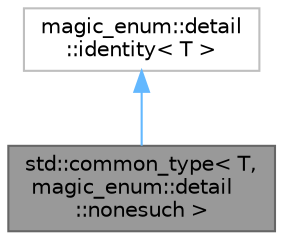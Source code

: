 digraph "std::common_type&lt; T, magic_enum::detail::nonesuch &gt;"
{
 // LATEX_PDF_SIZE
  bgcolor="transparent";
  edge [fontname=Helvetica,fontsize=10,labelfontname=Helvetica,labelfontsize=10];
  node [fontname=Helvetica,fontsize=10,shape=box,height=0.2,width=0.4];
  Node1 [id="Node000001",label="std::common_type\< T,\l magic_enum::detail\l::nonesuch \>",height=0.2,width=0.4,color="gray40", fillcolor="grey60", style="filled", fontcolor="black",tooltip=" "];
  Node2 -> Node1 [id="edge1_Node000001_Node000002",dir="back",color="steelblue1",style="solid",tooltip=" "];
  Node2 [id="Node000002",label="magic_enum::detail\l::identity\< T \>",height=0.2,width=0.4,color="grey75", fillcolor="white", style="filled",URL="$structmagic__enum_1_1detail_1_1identity.html",tooltip=" "];
}
